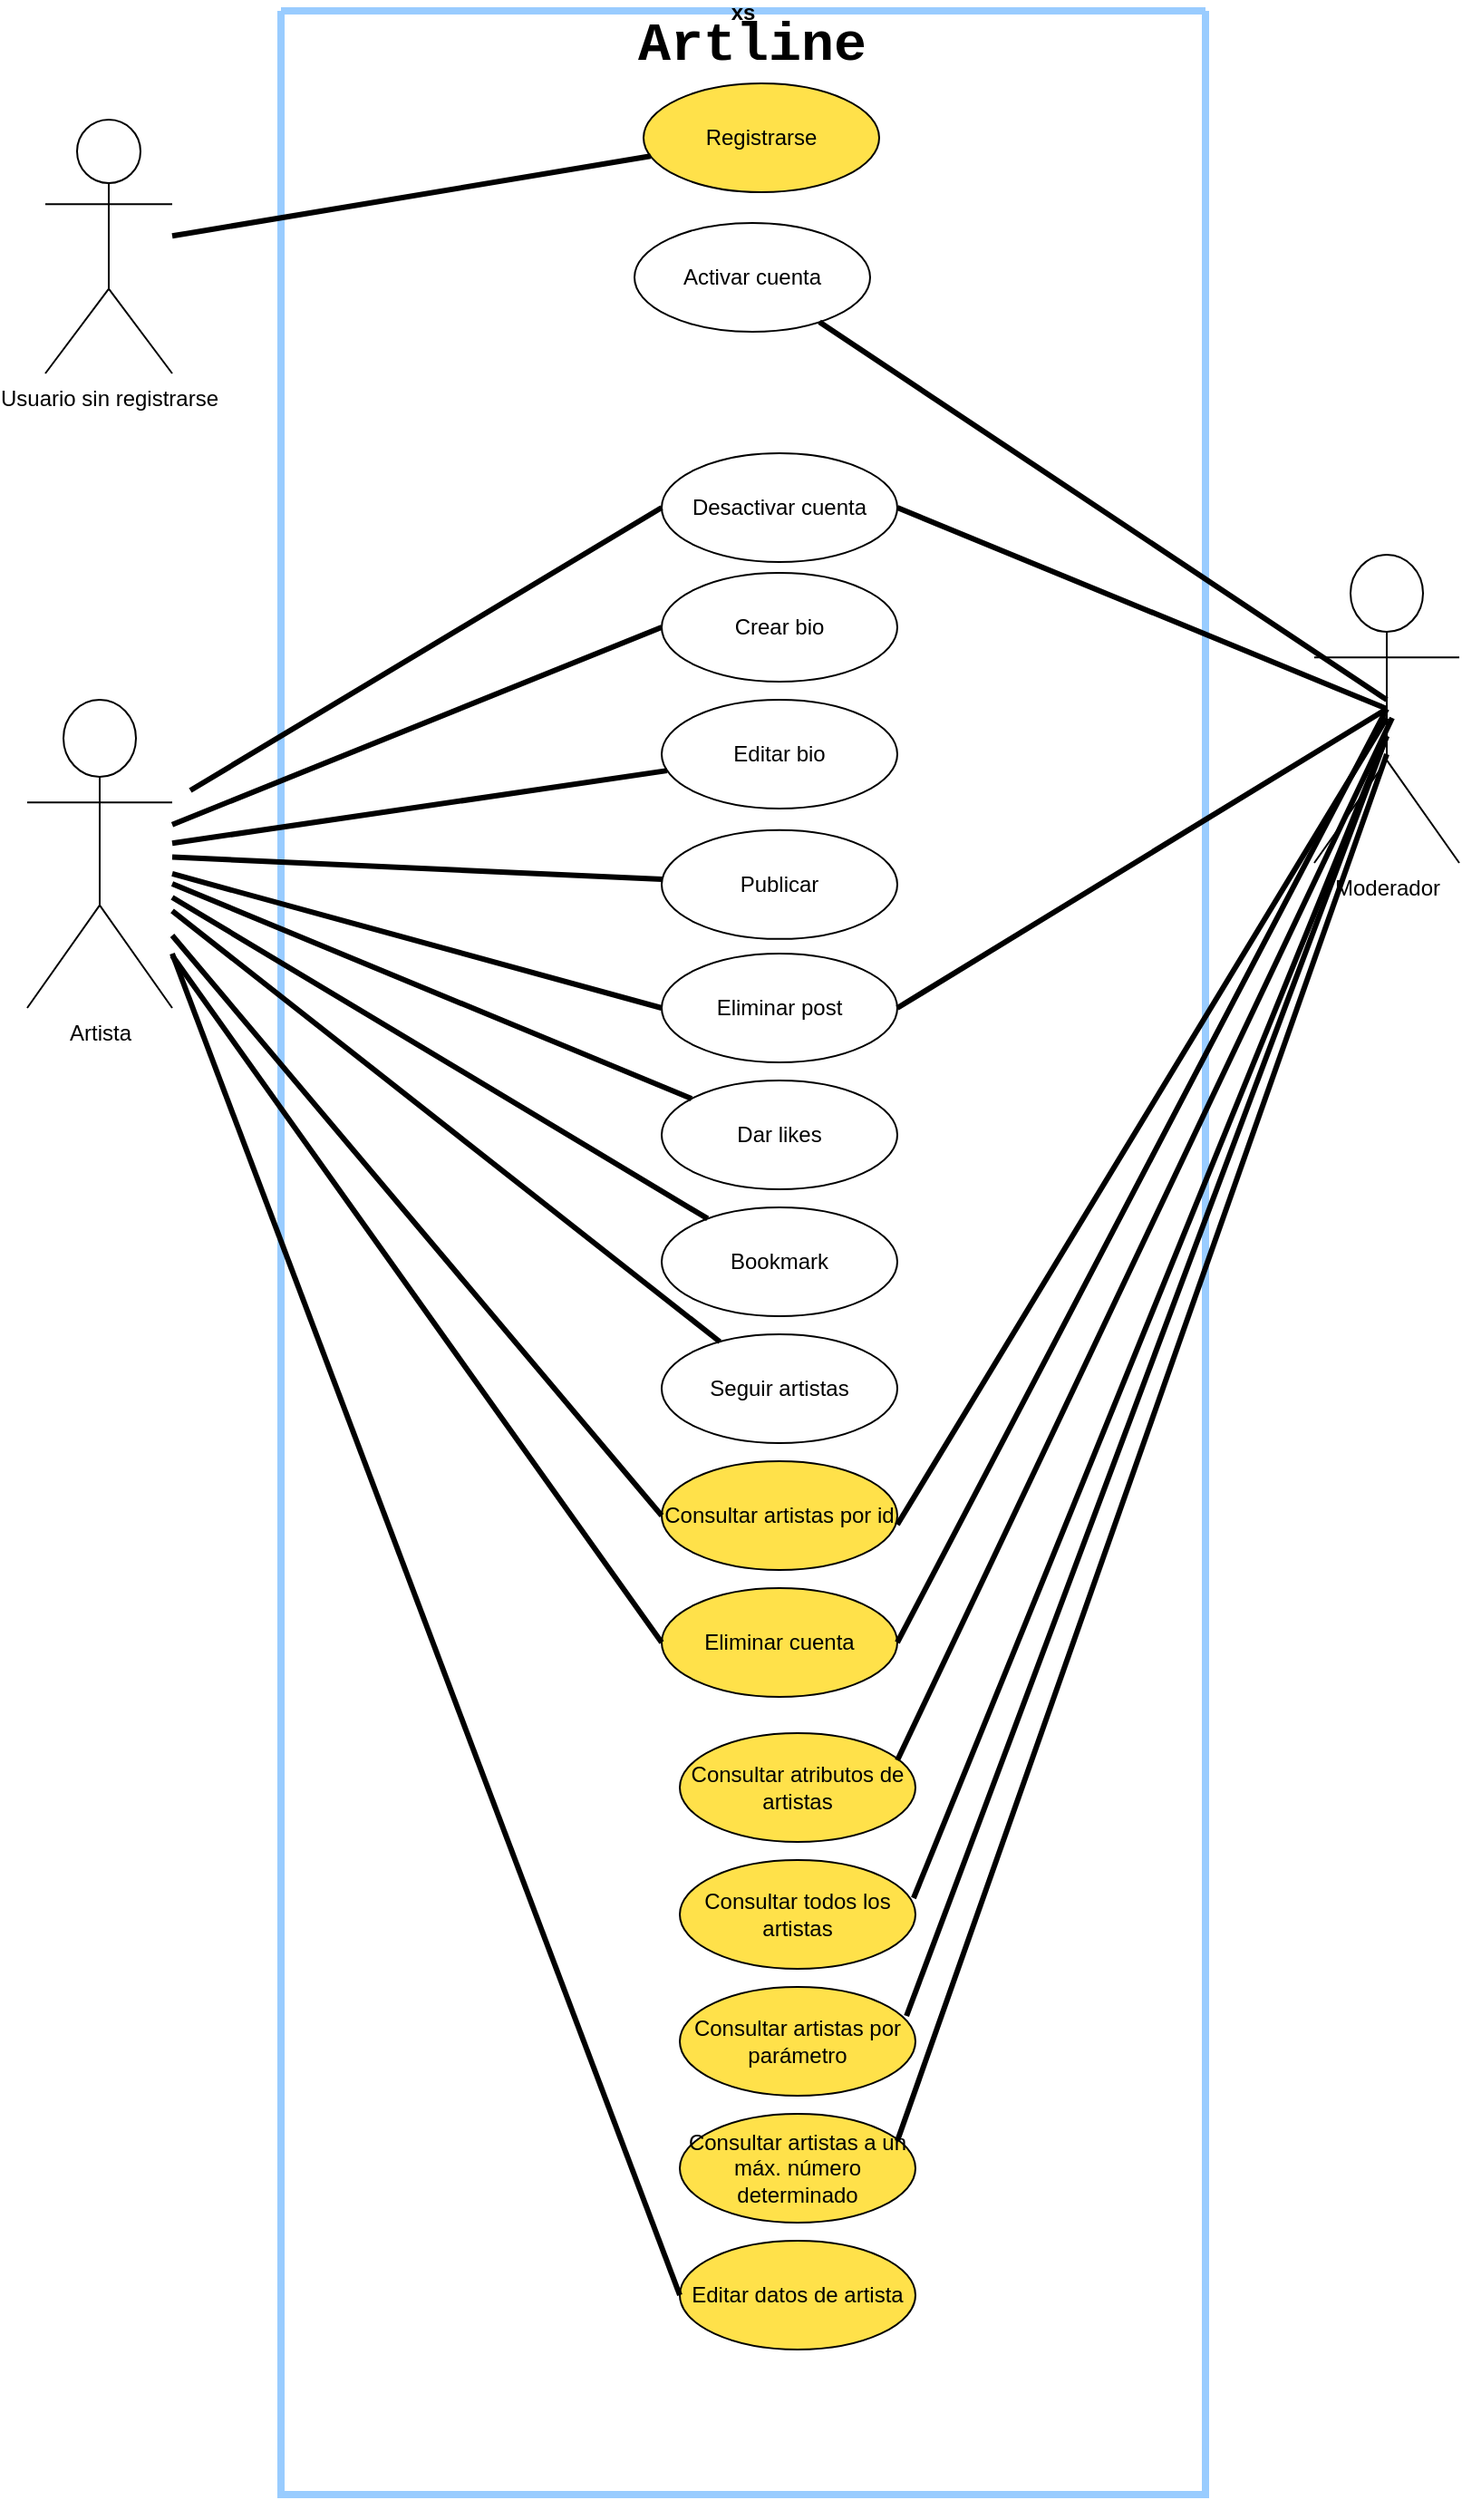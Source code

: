 <mxfile version="15.0.6" type="github">
  <diagram id="BPNOvXlj9KSkaOYmLP45" name="Page-1">
    <mxGraphModel dx="1036" dy="494" grid="1" gridSize="10" guides="1" tooltips="1" connect="1" arrows="1" fold="1" page="1" pageScale="1" pageWidth="850" pageHeight="1100" math="0" shadow="0">
      <root>
        <mxCell id="0" />
        <mxCell id="1" parent="0" />
        <mxCell id="xUE--j0CrGy744TaUIZe-1" value="Artista" style="shape=umlActor;verticalLabelPosition=bottom;verticalAlign=top;html=1;outlineConnect=0;" parent="1" vertex="1">
          <mxGeometry x="50" y="410" width="80" height="170" as="geometry" />
        </mxCell>
        <object label="xs" id="xUE--j0CrGy744TaUIZe-2">
          <mxCell style="swimlane;startSize=0;strokeWidth=4;fillColor=#99FFFF;strokeColor=#99CCFF;" parent="1" vertex="1">
            <mxGeometry x="190" y="30" width="510" height="1370" as="geometry">
              <mxRectangle x="320" y="40" width="50" height="40" as="alternateBounds" />
            </mxGeometry>
          </mxCell>
        </object>
        <mxCell id="xUE--j0CrGy744TaUIZe-7" value="Registrarse" style="ellipse;whiteSpace=wrap;html=1;fillColor=#FFE14A;" parent="xUE--j0CrGy744TaUIZe-2" vertex="1">
          <mxGeometry x="200" y="40" width="130" height="60" as="geometry" />
        </mxCell>
        <mxCell id="xUE--j0CrGy744TaUIZe-10" value="Editar bio" style="ellipse;whiteSpace=wrap;html=1;fillColor=#FFFFFF;" parent="xUE--j0CrGy744TaUIZe-2" vertex="1">
          <mxGeometry x="210" y="380" width="130" height="60" as="geometry" />
        </mxCell>
        <mxCell id="xUE--j0CrGy744TaUIZe-13" value="Eliminar post" style="ellipse;whiteSpace=wrap;html=1;" parent="xUE--j0CrGy744TaUIZe-2" vertex="1">
          <mxGeometry x="210" y="520" width="130" height="60" as="geometry" />
        </mxCell>
        <mxCell id="xUE--j0CrGy744TaUIZe-14" value="Activar cuenta" style="ellipse;whiteSpace=wrap;html=1;" parent="xUE--j0CrGy744TaUIZe-2" vertex="1">
          <mxGeometry x="195" y="117" width="130" height="60" as="geometry" />
        </mxCell>
        <mxCell id="xUE--j0CrGy744TaUIZe-15" value="Desactivar cuenta" style="ellipse;whiteSpace=wrap;html=1;" parent="xUE--j0CrGy744TaUIZe-2" vertex="1">
          <mxGeometry x="210" y="244" width="130" height="60" as="geometry" />
        </mxCell>
        <mxCell id="xUE--j0CrGy744TaUIZe-9" value="Crear bio" style="ellipse;whiteSpace=wrap;html=1;" parent="xUE--j0CrGy744TaUIZe-2" vertex="1">
          <mxGeometry x="210" y="310" width="130" height="60" as="geometry" />
        </mxCell>
        <mxCell id="TnbRHQf4DXlvYCEQQZZK-1" value="Artline" style="text;align=center;fontStyle=1;verticalAlign=middle;spacingLeft=3;spacingRight=3;rotatable=0;points=[[0,0.5],[1,0.5]];portConstraint=eastwest;strokeWidth=1;fontSize=30;fontFamily=Courier New;" parent="xUE--j0CrGy744TaUIZe-2" vertex="1">
          <mxGeometry x="220" width="80" height="26" as="geometry" />
        </mxCell>
        <mxCell id="dun3cLNFNnBTZ08a-Q_k-6" value="Publicar" style="ellipse;whiteSpace=wrap;html=1;" parent="xUE--j0CrGy744TaUIZe-2" vertex="1">
          <mxGeometry x="210" y="451.93" width="130" height="60" as="geometry" />
        </mxCell>
        <mxCell id="dun3cLNFNnBTZ08a-Q_k-8" value="Dar likes" style="ellipse;whiteSpace=wrap;html=1;" parent="xUE--j0CrGy744TaUIZe-2" vertex="1">
          <mxGeometry x="210" y="590" width="130" height="60" as="geometry" />
        </mxCell>
        <mxCell id="dun3cLNFNnBTZ08a-Q_k-10" value="Bookmark" style="ellipse;whiteSpace=wrap;html=1;" parent="xUE--j0CrGy744TaUIZe-2" vertex="1">
          <mxGeometry x="210" y="660" width="130" height="60" as="geometry" />
        </mxCell>
        <mxCell id="dun3cLNFNnBTZ08a-Q_k-12" value="Seguir artistas" style="ellipse;whiteSpace=wrap;html=1;" parent="xUE--j0CrGy744TaUIZe-2" vertex="1">
          <mxGeometry x="210" y="730" width="130" height="60" as="geometry" />
        </mxCell>
        <mxCell id="xUE--j0CrGy744TaUIZe-12" value="Eliminar cuenta" style="ellipse;whiteSpace=wrap;html=1;fillColor=#FFE14A;" parent="xUE--j0CrGy744TaUIZe-2" vertex="1">
          <mxGeometry x="210" y="870" width="130" height="60" as="geometry" />
        </mxCell>
        <mxCell id="cn3HZ79fIhUPSZxueMHj-3" value="Consultar atributos de artistas" style="ellipse;whiteSpace=wrap;html=1;fillColor=#FFE14A;" vertex="1" parent="xUE--j0CrGy744TaUIZe-2">
          <mxGeometry x="220" y="950" width="130" height="60" as="geometry" />
        </mxCell>
        <mxCell id="cn3HZ79fIhUPSZxueMHj-5" style="rounded=0;orthogonalLoop=1;jettySize=auto;html=1;endArrow=none;endFill=0;strokeWidth=3;entryX=0.5;entryY=0.5;entryDx=0;entryDy=0;entryPerimeter=0;" edge="1" parent="xUE--j0CrGy744TaUIZe-2">
          <mxGeometry relative="1" as="geometry">
            <mxPoint x="613" y="390" as="targetPoint" />
            <mxPoint x="340" y="965" as="sourcePoint" />
          </mxGeometry>
        </mxCell>
        <mxCell id="cn3HZ79fIhUPSZxueMHj-9" value="Consultar artistas por id" style="ellipse;whiteSpace=wrap;html=1;fillColor=#FFE14A;" vertex="1" parent="xUE--j0CrGy744TaUIZe-2">
          <mxGeometry x="210" y="800" width="130" height="60" as="geometry" />
        </mxCell>
        <mxCell id="cn3HZ79fIhUPSZxueMHj-12" value="Consultar todos los artistas" style="ellipse;whiteSpace=wrap;html=1;fillColor=#FFE14A;" vertex="1" parent="xUE--j0CrGy744TaUIZe-2">
          <mxGeometry x="220" y="1020" width="130" height="60" as="geometry" />
        </mxCell>
        <mxCell id="cn3HZ79fIhUPSZxueMHj-18" value="Consultar artistas por parámetro" style="ellipse;whiteSpace=wrap;html=1;fillColor=#FFE14A;" vertex="1" parent="xUE--j0CrGy744TaUIZe-2">
          <mxGeometry x="220" y="1090" width="130" height="60" as="geometry" />
        </mxCell>
        <mxCell id="cn3HZ79fIhUPSZxueMHj-21" value="Editar datos de artista" style="ellipse;whiteSpace=wrap;html=1;fillColor=#FFE14A;" vertex="1" parent="xUE--j0CrGy744TaUIZe-2">
          <mxGeometry x="220" y="1230" width="130" height="60" as="geometry" />
        </mxCell>
        <mxCell id="cn3HZ79fIhUPSZxueMHj-25" value="Consultar artistas a un máx. número determinado" style="ellipse;whiteSpace=wrap;html=1;fillColor=#FFE14A;" vertex="1" parent="xUE--j0CrGy744TaUIZe-2">
          <mxGeometry x="220" y="1160" width="130" height="60" as="geometry" />
        </mxCell>
        <mxCell id="xUE--j0CrGy744TaUIZe-3" value="Moderador" style="shape=umlActor;verticalLabelPosition=bottom;verticalAlign=top;html=1;outlineConnect=0;" parent="1" vertex="1">
          <mxGeometry x="760" y="330" width="80" height="170" as="geometry" />
        </mxCell>
        <mxCell id="xUE--j0CrGy744TaUIZe-18" style="rounded=0;orthogonalLoop=1;jettySize=auto;html=1;exitX=0;exitY=0.5;exitDx=0;exitDy=0;endArrow=none;endFill=0;strokeWidth=3;" parent="1" source="xUE--j0CrGy744TaUIZe-9" target="xUE--j0CrGy744TaUIZe-1" edge="1">
          <mxGeometry relative="1" as="geometry">
            <mxPoint x="120" y="300" as="targetPoint" />
          </mxGeometry>
        </mxCell>
        <mxCell id="xUE--j0CrGy744TaUIZe-19" style="rounded=0;orthogonalLoop=1;jettySize=auto;html=1;endArrow=none;endFill=0;strokeWidth=3;" parent="1" source="xUE--j0CrGy744TaUIZe-10" target="xUE--j0CrGy744TaUIZe-1" edge="1">
          <mxGeometry relative="1" as="geometry">
            <mxPoint x="120" y="300" as="targetPoint" />
          </mxGeometry>
        </mxCell>
        <mxCell id="xUE--j0CrGy744TaUIZe-21" style="rounded=0;orthogonalLoop=1;jettySize=auto;html=1;exitX=0;exitY=0.5;exitDx=0;exitDy=0;endArrow=none;endFill=0;strokeWidth=3;" parent="1" source="xUE--j0CrGy744TaUIZe-13" target="xUE--j0CrGy744TaUIZe-1" edge="1">
          <mxGeometry relative="1" as="geometry">
            <mxPoint x="120" y="300" as="targetPoint" />
          </mxGeometry>
        </mxCell>
        <mxCell id="xUE--j0CrGy744TaUIZe-23" style="rounded=0;orthogonalLoop=1;jettySize=auto;html=1;endArrow=none;endFill=0;strokeWidth=3;exitX=0;exitY=0.5;exitDx=0;exitDy=0;" parent="1" source="xUE--j0CrGy744TaUIZe-12" target="xUE--j0CrGy744TaUIZe-1" edge="1">
          <mxGeometry relative="1" as="geometry">
            <mxPoint x="120" y="300" as="targetPoint" />
          </mxGeometry>
        </mxCell>
        <mxCell id="xUE--j0CrGy744TaUIZe-24" style="rounded=0;orthogonalLoop=1;jettySize=auto;html=1;endArrow=none;endFill=0;strokeWidth=3;" parent="1" source="xUE--j0CrGy744TaUIZe-14" edge="1">
          <mxGeometry relative="1" as="geometry">
            <mxPoint x="800" y="410" as="targetPoint" />
          </mxGeometry>
        </mxCell>
        <mxCell id="xUE--j0CrGy744TaUIZe-25" style="rounded=0;orthogonalLoop=1;jettySize=auto;html=1;exitX=1;exitY=0.5;exitDx=0;exitDy=0;endArrow=none;endFill=0;strokeWidth=3;entryX=0.5;entryY=0.5;entryDx=0;entryDy=0;entryPerimeter=0;" parent="1" source="xUE--j0CrGy744TaUIZe-12" target="xUE--j0CrGy744TaUIZe-3" edge="1">
          <mxGeometry relative="1" as="geometry">
            <mxPoint x="750" y="330" as="targetPoint" />
          </mxGeometry>
        </mxCell>
        <mxCell id="xUE--j0CrGy744TaUIZe-26" style="rounded=0;orthogonalLoop=1;jettySize=auto;html=1;endArrow=none;endFill=0;strokeWidth=3;entryX=0.5;entryY=0.5;entryDx=0;entryDy=0;entryPerimeter=0;exitX=1;exitY=0.5;exitDx=0;exitDy=0;" parent="1" source="xUE--j0CrGy744TaUIZe-15" target="xUE--j0CrGy744TaUIZe-3" edge="1">
          <mxGeometry relative="1" as="geometry">
            <mxPoint x="750" y="330" as="targetPoint" />
            <mxPoint x="518" y="310" as="sourcePoint" />
          </mxGeometry>
        </mxCell>
        <mxCell id="VKdKs0_jmUq0TaAf5Vkv-1" style="rounded=0;orthogonalLoop=1;jettySize=auto;html=1;exitX=1;exitY=0.5;exitDx=0;exitDy=0;endArrow=none;endFill=0;strokeWidth=3;entryX=0.5;entryY=0.5;entryDx=0;entryDy=0;entryPerimeter=0;" parent="1" source="xUE--j0CrGy744TaUIZe-13" target="xUE--j0CrGy744TaUIZe-3" edge="1">
          <mxGeometry relative="1" as="geometry">
            <mxPoint x="750" y="330" as="targetPoint" />
          </mxGeometry>
        </mxCell>
        <mxCell id="TnbRHQf4DXlvYCEQQZZK-8" style="rounded=0;orthogonalLoop=1;jettySize=auto;html=1;endArrow=none;endFill=0;strokeWidth=3;" parent="1" source="xUE--j0CrGy744TaUIZe-7" target="6SSbYCJrEKxVPiQd_mRY-4" edge="1">
          <mxGeometry relative="1" as="geometry">
            <mxPoint x="380" y="140" as="sourcePoint" />
            <mxPoint x="70" y="165" as="targetPoint" />
          </mxGeometry>
        </mxCell>
        <mxCell id="6SSbYCJrEKxVPiQd_mRY-4" value="Usuario sin registrarse&lt;br&gt;" style="shape=umlActor;verticalLabelPosition=bottom;verticalAlign=top;html=1;outlineConnect=0;" parent="1" vertex="1">
          <mxGeometry x="60" y="90" width="70" height="140" as="geometry" />
        </mxCell>
        <mxCell id="dun3cLNFNnBTZ08a-Q_k-5" style="rounded=0;orthogonalLoop=1;jettySize=auto;html=1;exitX=0;exitY=0.5;exitDx=0;exitDy=0;endArrow=none;endFill=0;strokeWidth=3;" parent="1" source="xUE--j0CrGy744TaUIZe-15" edge="1">
          <mxGeometry relative="1" as="geometry">
            <mxPoint x="140" y="460" as="targetPoint" />
            <mxPoint x="400" y="240" as="sourcePoint" />
          </mxGeometry>
        </mxCell>
        <mxCell id="dun3cLNFNnBTZ08a-Q_k-7" style="rounded=0;orthogonalLoop=1;jettySize=auto;html=1;endArrow=none;endFill=0;strokeWidth=3;" parent="1" source="dun3cLNFNnBTZ08a-Q_k-6" target="xUE--j0CrGy744TaUIZe-1" edge="1">
          <mxGeometry relative="1" as="geometry">
            <mxPoint x="130.0" y="559.997" as="targetPoint" />
          </mxGeometry>
        </mxCell>
        <mxCell id="dun3cLNFNnBTZ08a-Q_k-9" style="rounded=0;orthogonalLoop=1;jettySize=auto;html=1;endArrow=none;endFill=0;strokeWidth=3;" parent="1" source="dun3cLNFNnBTZ08a-Q_k-8" target="xUE--j0CrGy744TaUIZe-1" edge="1">
          <mxGeometry relative="1" as="geometry">
            <mxPoint x="130.0" y="634.876" as="targetPoint" />
          </mxGeometry>
        </mxCell>
        <mxCell id="dun3cLNFNnBTZ08a-Q_k-11" style="rounded=0;orthogonalLoop=1;jettySize=auto;html=1;endArrow=none;endFill=0;strokeWidth=3;" parent="1" source="dun3cLNFNnBTZ08a-Q_k-10" target="xUE--j0CrGy744TaUIZe-1" edge="1">
          <mxGeometry relative="1" as="geometry">
            <mxPoint x="130.0" y="704.876" as="targetPoint" />
          </mxGeometry>
        </mxCell>
        <mxCell id="dun3cLNFNnBTZ08a-Q_k-13" style="rounded=0;orthogonalLoop=1;jettySize=auto;html=1;endArrow=none;endFill=0;strokeWidth=3;" parent="1" source="dun3cLNFNnBTZ08a-Q_k-12" target="xUE--j0CrGy744TaUIZe-1" edge="1">
          <mxGeometry relative="1" as="geometry">
            <mxPoint x="130.0" y="774.876" as="targetPoint" />
          </mxGeometry>
        </mxCell>
        <mxCell id="cn3HZ79fIhUPSZxueMHj-10" style="rounded=0;orthogonalLoop=1;jettySize=auto;html=1;exitX=1;exitY=0.5;exitDx=0;exitDy=0;endArrow=none;endFill=0;strokeWidth=3;" edge="1" parent="1">
          <mxGeometry relative="1" as="geometry">
            <mxPoint x="800" y="420" as="targetPoint" />
            <mxPoint x="530" y="865" as="sourcePoint" />
          </mxGeometry>
        </mxCell>
        <mxCell id="cn3HZ79fIhUPSZxueMHj-11" style="rounded=0;orthogonalLoop=1;jettySize=auto;html=1;endArrow=none;endFill=0;strokeWidth=3;" edge="1" parent="1">
          <mxGeometry relative="1" as="geometry">
            <mxPoint x="130" y="540" as="targetPoint" />
            <mxPoint x="400" y="860" as="sourcePoint" />
          </mxGeometry>
        </mxCell>
        <mxCell id="cn3HZ79fIhUPSZxueMHj-15" style="rounded=0;orthogonalLoop=1;jettySize=auto;html=1;endArrow=none;endFill=0;strokeWidth=3;exitX=0.992;exitY=0.35;exitDx=0;exitDy=0;exitPerimeter=0;" edge="1" parent="1" source="cn3HZ79fIhUPSZxueMHj-12">
          <mxGeometry relative="1" as="geometry">
            <mxPoint x="800" y="430" as="targetPoint" />
            <mxPoint x="540" y="1005" as="sourcePoint" />
          </mxGeometry>
        </mxCell>
        <mxCell id="cn3HZ79fIhUPSZxueMHj-19" style="rounded=0;orthogonalLoop=1;jettySize=auto;html=1;endArrow=none;endFill=0;strokeWidth=3;exitX=0.962;exitY=0.267;exitDx=0;exitDy=0;exitPerimeter=0;" edge="1" parent="1" source="cn3HZ79fIhUPSZxueMHj-18">
          <mxGeometry relative="1" as="geometry">
            <mxPoint x="800" y="430" as="targetPoint" />
            <mxPoint x="548.96" y="1081" as="sourcePoint" />
          </mxGeometry>
        </mxCell>
        <mxCell id="cn3HZ79fIhUPSZxueMHj-26" style="rounded=0;orthogonalLoop=1;jettySize=auto;html=1;endArrow=none;endFill=0;strokeWidth=3;exitX=0.923;exitY=0.25;exitDx=0;exitDy=0;exitPerimeter=0;" edge="1" parent="1" source="cn3HZ79fIhUPSZxueMHj-25">
          <mxGeometry relative="1" as="geometry">
            <mxPoint x="800" y="440" as="targetPoint" />
            <mxPoint x="540" y="1288" as="sourcePoint" />
          </mxGeometry>
        </mxCell>
        <mxCell id="cn3HZ79fIhUPSZxueMHj-28" style="rounded=0;orthogonalLoop=1;jettySize=auto;html=1;endArrow=none;endFill=0;strokeWidth=3;exitX=0;exitY=0.5;exitDx=0;exitDy=0;" edge="1" parent="1" source="cn3HZ79fIhUPSZxueMHj-21">
          <mxGeometry relative="1" as="geometry">
            <mxPoint x="130" y="549.999" as="targetPoint" />
            <mxPoint x="400" y="1288.87" as="sourcePoint" />
          </mxGeometry>
        </mxCell>
      </root>
    </mxGraphModel>
  </diagram>
</mxfile>
